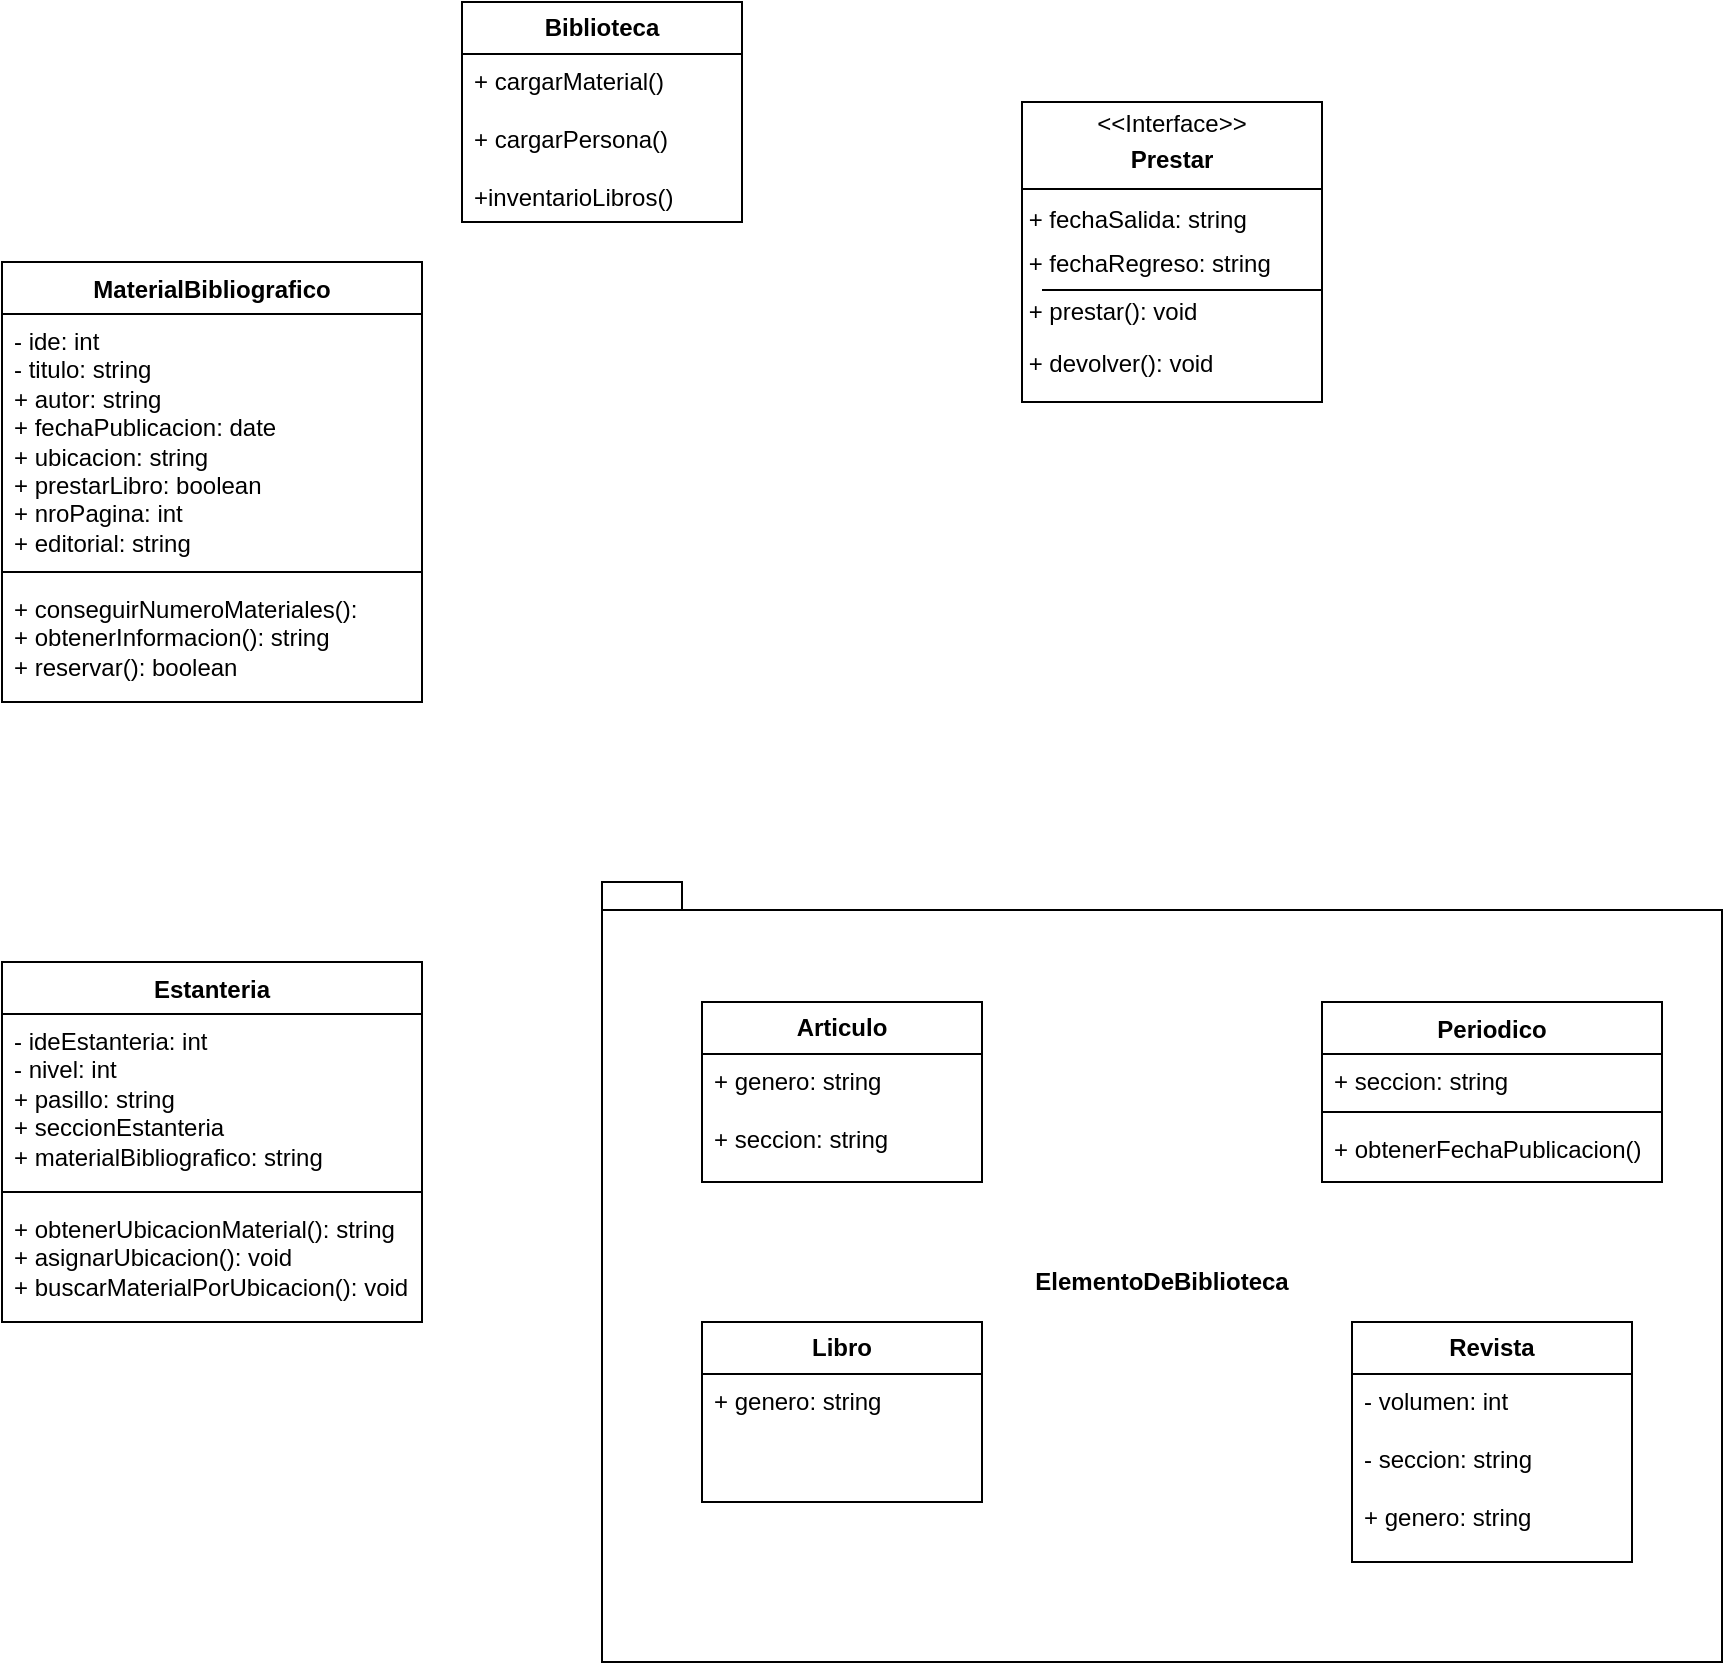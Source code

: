 <mxfile version="24.3.1" type="github">
  <diagram name="Página-1" id="5UhaUp2Hi72bsZf6Lmdj">
    <mxGraphModel dx="391" dy="402" grid="1" gridSize="10" guides="1" tooltips="1" connect="1" arrows="1" fold="1" page="1" pageScale="1" pageWidth="827" pageHeight="1169" math="0" shadow="0">
      <root>
        <mxCell id="0" />
        <mxCell id="1" parent="0" />
        <mxCell id="k2bazmmMYpicAM8PdwA0-1" value="&lt;b&gt;Biblioteca&lt;/b&gt;" style="swimlane;fontStyle=0;childLayout=stackLayout;horizontal=1;startSize=26;fillColor=none;horizontalStack=0;resizeParent=1;resizeParentMax=0;resizeLast=0;collapsible=1;marginBottom=0;whiteSpace=wrap;html=1;" vertex="1" parent="1">
          <mxGeometry x="280" y="30" width="140" height="110" as="geometry" />
        </mxCell>
        <mxCell id="k2bazmmMYpicAM8PdwA0-3" value="+ cargarMaterial()&lt;div&gt;&lt;br&gt;&lt;div&gt;+ cargarPersona()&lt;/div&gt;&lt;div&gt;&lt;br&gt;&lt;div&gt;+inventarioLibros()&lt;/div&gt;&lt;/div&gt;&lt;/div&gt;" style="text;strokeColor=none;fillColor=none;align=left;verticalAlign=top;spacingLeft=4;spacingRight=4;overflow=hidden;rotatable=0;points=[[0,0.5],[1,0.5]];portConstraint=eastwest;whiteSpace=wrap;html=1;" vertex="1" parent="k2bazmmMYpicAM8PdwA0-1">
          <mxGeometry y="26" width="140" height="84" as="geometry" />
        </mxCell>
        <mxCell id="k2bazmmMYpicAM8PdwA0-5" value="MaterialBibliografico" style="swimlane;fontStyle=1;align=center;verticalAlign=top;childLayout=stackLayout;horizontal=1;startSize=26;horizontalStack=0;resizeParent=1;resizeParentMax=0;resizeLast=0;collapsible=1;marginBottom=0;whiteSpace=wrap;html=1;" vertex="1" parent="1">
          <mxGeometry x="50" y="160" width="210" height="220" as="geometry" />
        </mxCell>
        <mxCell id="k2bazmmMYpicAM8PdwA0-6" value="- ide: int&lt;div&gt;- titulo: string&lt;/div&gt;&lt;div&gt;+ autor: string&lt;/div&gt;&lt;div&gt;+ fechaPublicacion: date&lt;/div&gt;&lt;div&gt;+ ubicacion: string&lt;/div&gt;&lt;div&gt;+ prestarLibro: boolean&lt;/div&gt;&lt;div&gt;+ nroPagina: int&lt;/div&gt;&lt;div&gt;+ editorial: string&lt;/div&gt;" style="text;strokeColor=none;fillColor=none;align=left;verticalAlign=top;spacingLeft=4;spacingRight=4;overflow=hidden;rotatable=0;points=[[0,0.5],[1,0.5]];portConstraint=eastwest;whiteSpace=wrap;html=1;" vertex="1" parent="k2bazmmMYpicAM8PdwA0-5">
          <mxGeometry y="26" width="210" height="124" as="geometry" />
        </mxCell>
        <mxCell id="k2bazmmMYpicAM8PdwA0-7" value="" style="line;strokeWidth=1;fillColor=none;align=left;verticalAlign=middle;spacingTop=-1;spacingLeft=3;spacingRight=3;rotatable=0;labelPosition=right;points=[];portConstraint=eastwest;strokeColor=inherit;" vertex="1" parent="k2bazmmMYpicAM8PdwA0-5">
          <mxGeometry y="150" width="210" height="10" as="geometry" />
        </mxCell>
        <mxCell id="k2bazmmMYpicAM8PdwA0-8" value="+ conseguirNumeroMateriales():&lt;div&gt;+ obtenerInformacion(): string&lt;/div&gt;&lt;div&gt;+ reservar(): boolean&lt;/div&gt;" style="text;strokeColor=none;fillColor=none;align=left;verticalAlign=top;spacingLeft=4;spacingRight=4;overflow=hidden;rotatable=0;points=[[0,0.5],[1,0.5]];portConstraint=eastwest;whiteSpace=wrap;html=1;" vertex="1" parent="k2bazmmMYpicAM8PdwA0-5">
          <mxGeometry y="160" width="210" height="60" as="geometry" />
        </mxCell>
        <mxCell id="k2bazmmMYpicAM8PdwA0-9" value="Estanteria" style="swimlane;fontStyle=1;align=center;verticalAlign=top;childLayout=stackLayout;horizontal=1;startSize=26;horizontalStack=0;resizeParent=1;resizeParentMax=0;resizeLast=0;collapsible=1;marginBottom=0;whiteSpace=wrap;html=1;" vertex="1" parent="1">
          <mxGeometry x="50" y="510" width="210" height="180" as="geometry">
            <mxRectangle x="50" y="510" width="90" height="30" as="alternateBounds" />
          </mxGeometry>
        </mxCell>
        <mxCell id="k2bazmmMYpicAM8PdwA0-10" value="- ideEstanteria: int&lt;div&gt;- nivel: int&lt;/div&gt;&lt;div&gt;+ pasillo: string&lt;/div&gt;&lt;div&gt;+ seccionEstanteria&lt;/div&gt;&lt;div&gt;+ materialBibliografico: string&lt;br&gt;&lt;/div&gt;" style="text;strokeColor=none;fillColor=none;align=left;verticalAlign=top;spacingLeft=4;spacingRight=4;overflow=hidden;rotatable=0;points=[[0,0.5],[1,0.5]];portConstraint=eastwest;whiteSpace=wrap;html=1;" vertex="1" parent="k2bazmmMYpicAM8PdwA0-9">
          <mxGeometry y="26" width="210" height="84" as="geometry" />
        </mxCell>
        <mxCell id="k2bazmmMYpicAM8PdwA0-11" value="" style="line;strokeWidth=1;fillColor=none;align=left;verticalAlign=middle;spacingTop=-1;spacingLeft=3;spacingRight=3;rotatable=0;labelPosition=right;points=[];portConstraint=eastwest;strokeColor=inherit;" vertex="1" parent="k2bazmmMYpicAM8PdwA0-9">
          <mxGeometry y="110" width="210" height="10" as="geometry" />
        </mxCell>
        <mxCell id="k2bazmmMYpicAM8PdwA0-12" value="+ obtenerUbicacionMaterial(): string&lt;div&gt;+ asignarUbicacion(): void&lt;/div&gt;&lt;div&gt;+ buscarMaterialPorUbicacion(): void&lt;/div&gt;" style="text;strokeColor=none;fillColor=none;align=left;verticalAlign=top;spacingLeft=4;spacingRight=4;overflow=hidden;rotatable=0;points=[[0,0.5],[1,0.5]];portConstraint=eastwest;whiteSpace=wrap;html=1;" vertex="1" parent="k2bazmmMYpicAM8PdwA0-9">
          <mxGeometry y="120" width="210" height="60" as="geometry" />
        </mxCell>
        <mxCell id="k2bazmmMYpicAM8PdwA0-14" value="&lt;div style=&quot;text-align: left;&quot;&gt;&lt;span style=&quot;background-color: initial;&quot;&gt;ElementoDeBiblioteca&lt;/span&gt;&lt;br&gt;&lt;/div&gt;" style="shape=folder;fontStyle=1;spacingTop=10;tabWidth=40;tabHeight=14;tabPosition=left;html=1;whiteSpace=wrap;" vertex="1" parent="1">
          <mxGeometry x="350" y="470" width="560" height="390" as="geometry" />
        </mxCell>
        <mxCell id="k2bazmmMYpicAM8PdwA0-15" value="Periodico" style="swimlane;fontStyle=1;align=center;verticalAlign=top;childLayout=stackLayout;horizontal=1;startSize=26;horizontalStack=0;resizeParent=1;resizeParentMax=0;resizeLast=0;collapsible=1;marginBottom=0;whiteSpace=wrap;html=1;" vertex="1" parent="1">
          <mxGeometry x="710" y="530" width="170" height="90" as="geometry">
            <mxRectangle x="50" y="510" width="90" height="30" as="alternateBounds" />
          </mxGeometry>
        </mxCell>
        <mxCell id="k2bazmmMYpicAM8PdwA0-16" value="&lt;div&gt;+ seccion: string&lt;/div&gt;" style="text;strokeColor=none;fillColor=none;align=left;verticalAlign=top;spacingLeft=4;spacingRight=4;overflow=hidden;rotatable=0;points=[[0,0.5],[1,0.5]];portConstraint=eastwest;whiteSpace=wrap;html=1;" vertex="1" parent="k2bazmmMYpicAM8PdwA0-15">
          <mxGeometry y="26" width="170" height="24" as="geometry" />
        </mxCell>
        <mxCell id="k2bazmmMYpicAM8PdwA0-17" value="" style="line;strokeWidth=1;fillColor=none;align=left;verticalAlign=middle;spacingTop=-1;spacingLeft=3;spacingRight=3;rotatable=0;labelPosition=right;points=[];portConstraint=eastwest;strokeColor=inherit;" vertex="1" parent="k2bazmmMYpicAM8PdwA0-15">
          <mxGeometry y="50" width="170" height="10" as="geometry" />
        </mxCell>
        <mxCell id="k2bazmmMYpicAM8PdwA0-18" value="+ obtenerFechaPublicacion()" style="text;strokeColor=none;fillColor=none;align=left;verticalAlign=top;spacingLeft=4;spacingRight=4;overflow=hidden;rotatable=0;points=[[0,0.5],[1,0.5]];portConstraint=eastwest;whiteSpace=wrap;html=1;" vertex="1" parent="k2bazmmMYpicAM8PdwA0-15">
          <mxGeometry y="60" width="170" height="30" as="geometry" />
        </mxCell>
        <mxCell id="k2bazmmMYpicAM8PdwA0-19" value="&lt;b&gt;Articulo&lt;/b&gt;" style="swimlane;fontStyle=0;childLayout=stackLayout;horizontal=1;startSize=26;fillColor=none;horizontalStack=0;resizeParent=1;resizeParentMax=0;resizeLast=0;collapsible=1;marginBottom=0;whiteSpace=wrap;html=1;" vertex="1" parent="1">
          <mxGeometry x="400" y="530" width="140" height="90" as="geometry" />
        </mxCell>
        <mxCell id="k2bazmmMYpicAM8PdwA0-20" value="+ genero: string&lt;div&gt;&lt;br&gt;&lt;/div&gt;&lt;div&gt;+ seccion: string&lt;/div&gt;" style="text;strokeColor=none;fillColor=none;align=left;verticalAlign=top;spacingLeft=4;spacingRight=4;overflow=hidden;rotatable=0;points=[[0,0.5],[1,0.5]];portConstraint=eastwest;whiteSpace=wrap;html=1;" vertex="1" parent="k2bazmmMYpicAM8PdwA0-19">
          <mxGeometry y="26" width="140" height="64" as="geometry" />
        </mxCell>
        <mxCell id="k2bazmmMYpicAM8PdwA0-21" value="&lt;b&gt;Libro&lt;/b&gt;" style="swimlane;fontStyle=0;childLayout=stackLayout;horizontal=1;startSize=26;fillColor=none;horizontalStack=0;resizeParent=1;resizeParentMax=0;resizeLast=0;collapsible=1;marginBottom=0;whiteSpace=wrap;html=1;" vertex="1" parent="1">
          <mxGeometry x="400" y="690" width="140" height="90" as="geometry" />
        </mxCell>
        <mxCell id="k2bazmmMYpicAM8PdwA0-22" value="+ genero: string&lt;div&gt;&lt;br&gt;&lt;/div&gt;&lt;div&gt;&lt;br&gt;&lt;/div&gt;" style="text;strokeColor=none;fillColor=none;align=left;verticalAlign=top;spacingLeft=4;spacingRight=4;overflow=hidden;rotatable=0;points=[[0,0.5],[1,0.5]];portConstraint=eastwest;whiteSpace=wrap;html=1;" vertex="1" parent="k2bazmmMYpicAM8PdwA0-21">
          <mxGeometry y="26" width="140" height="64" as="geometry" />
        </mxCell>
        <mxCell id="k2bazmmMYpicAM8PdwA0-23" value="&lt;b&gt;Revista&lt;/b&gt;" style="swimlane;fontStyle=0;childLayout=stackLayout;horizontal=1;startSize=26;fillColor=none;horizontalStack=0;resizeParent=1;resizeParentMax=0;resizeLast=0;collapsible=1;marginBottom=0;whiteSpace=wrap;html=1;" vertex="1" parent="1">
          <mxGeometry x="725" y="690" width="140" height="120" as="geometry" />
        </mxCell>
        <mxCell id="k2bazmmMYpicAM8PdwA0-24" value="- volumen: int&lt;div&gt;&lt;br&gt;&lt;/div&gt;&lt;div&gt;- seccion: string&lt;/div&gt;&lt;div&gt;&lt;br&gt;&lt;/div&gt;&lt;div&gt;+ genero: string&lt;/div&gt;" style="text;strokeColor=none;fillColor=none;align=left;verticalAlign=top;spacingLeft=4;spacingRight=4;overflow=hidden;rotatable=0;points=[[0,0.5],[1,0.5]];portConstraint=eastwest;whiteSpace=wrap;html=1;" vertex="1" parent="k2bazmmMYpicAM8PdwA0-23">
          <mxGeometry y="26" width="140" height="94" as="geometry" />
        </mxCell>
        <mxCell id="k2bazmmMYpicAM8PdwA0-25" value="&lt;p style=&quot;margin:0px;margin-top:4px;text-align:center;&quot;&gt;&amp;lt;&amp;lt;Interface&amp;gt;&amp;gt;&lt;/p&gt;&lt;p style=&quot;margin:0px;margin-top:4px;text-align:center;&quot;&gt;&lt;b&gt;Prestar&lt;/b&gt;&lt;/p&gt;&lt;hr size=&quot;1&quot; style=&quot;border-style:solid;&quot;&gt;&lt;div style=&quot;height:2px;&quot;&gt;&lt;br&gt;&lt;/div&gt;&lt;div style=&quot;height:2px;&quot;&gt;&amp;nbsp;+ fechaSalida: string&lt;/div&gt;&lt;div style=&quot;height:2px;&quot;&gt;&lt;br&gt;&lt;/div&gt;&lt;div style=&quot;height:2px;&quot;&gt;&lt;br&gt;&lt;/div&gt;&lt;div style=&quot;height:2px;&quot;&gt;&lt;br&gt;&lt;/div&gt;&lt;div style=&quot;height:2px;&quot;&gt;&lt;br&gt;&lt;/div&gt;&lt;div style=&quot;height:2px;&quot;&gt;&lt;br&gt;&lt;/div&gt;&lt;div style=&quot;height:2px;&quot;&gt;&lt;br&gt;&lt;/div&gt;&lt;div style=&quot;height:2px;&quot;&gt;&lt;br&gt;&lt;/div&gt;&lt;div style=&quot;height:2px;&quot;&gt;&lt;br&gt;&lt;/div&gt;&lt;div style=&quot;height:2px;&quot;&gt;&lt;br&gt;&lt;/div&gt;&lt;div style=&quot;height:2px;&quot;&gt;&lt;br&gt;&lt;/div&gt;&lt;div style=&quot;height:2px;&quot;&gt;&amp;nbsp;+ fechaRegreso: string&lt;/div&gt;&lt;div style=&quot;height:2px;&quot;&gt;&lt;br&gt;&lt;/div&gt;&lt;div style=&quot;height:2px;&quot;&gt;&lt;br&gt;&lt;/div&gt;&lt;div style=&quot;height:2px;&quot;&gt;&lt;br&gt;&lt;/div&gt;&lt;div style=&quot;height:2px;&quot;&gt;&lt;br&gt;&lt;/div&gt;&lt;div style=&quot;height:2px;&quot;&gt;&lt;br&gt;&lt;/div&gt;&lt;div style=&quot;height:2px;&quot;&gt;&lt;br&gt;&lt;/div&gt;&lt;div style=&quot;height:2px;&quot;&gt;&lt;br&gt;&lt;/div&gt;&lt;div style=&quot;height:2px;&quot;&gt;&lt;br&gt;&lt;/div&gt;&lt;div style=&quot;height:2px;&quot;&gt;&lt;br&gt;&lt;/div&gt;&lt;div style=&quot;height:2px;&quot;&gt;&lt;br&gt;&lt;/div&gt;&lt;div style=&quot;height:2px;&quot;&gt;&amp;nbsp;&lt;/div&gt;&lt;div style=&quot;height:2px;&quot;&gt;&amp;nbsp;+ prestar(): void&lt;/div&gt;&lt;div style=&quot;height:2px;&quot;&gt;&lt;br&gt;&lt;/div&gt;&lt;div style=&quot;height:2px;&quot;&gt;&lt;br&gt;&lt;/div&gt;&lt;div style=&quot;height:2px;&quot;&gt;&lt;br&gt;&lt;/div&gt;&lt;div style=&quot;height:2px;&quot;&gt;&lt;br&gt;&lt;/div&gt;&lt;div style=&quot;height:2px;&quot;&gt;&lt;br&gt;&lt;/div&gt;&lt;div style=&quot;height:2px;&quot;&gt;&lt;br&gt;&amp;nbsp;+ devolver(): void&lt;/div&gt;" style="verticalAlign=top;align=left;overflow=fill;html=1;whiteSpace=wrap;" vertex="1" parent="1">
          <mxGeometry x="560" y="80" width="150" height="150" as="geometry" />
        </mxCell>
        <mxCell id="k2bazmmMYpicAM8PdwA0-26" value="" style="line;strokeWidth=1;fillColor=none;align=left;verticalAlign=middle;spacingTop=-1;spacingLeft=3;spacingRight=3;rotatable=0;labelPosition=right;points=[];portConstraint=eastwest;strokeColor=inherit;" vertex="1" parent="1">
          <mxGeometry x="570" y="170" width="140" height="8" as="geometry" />
        </mxCell>
      </root>
    </mxGraphModel>
  </diagram>
</mxfile>
